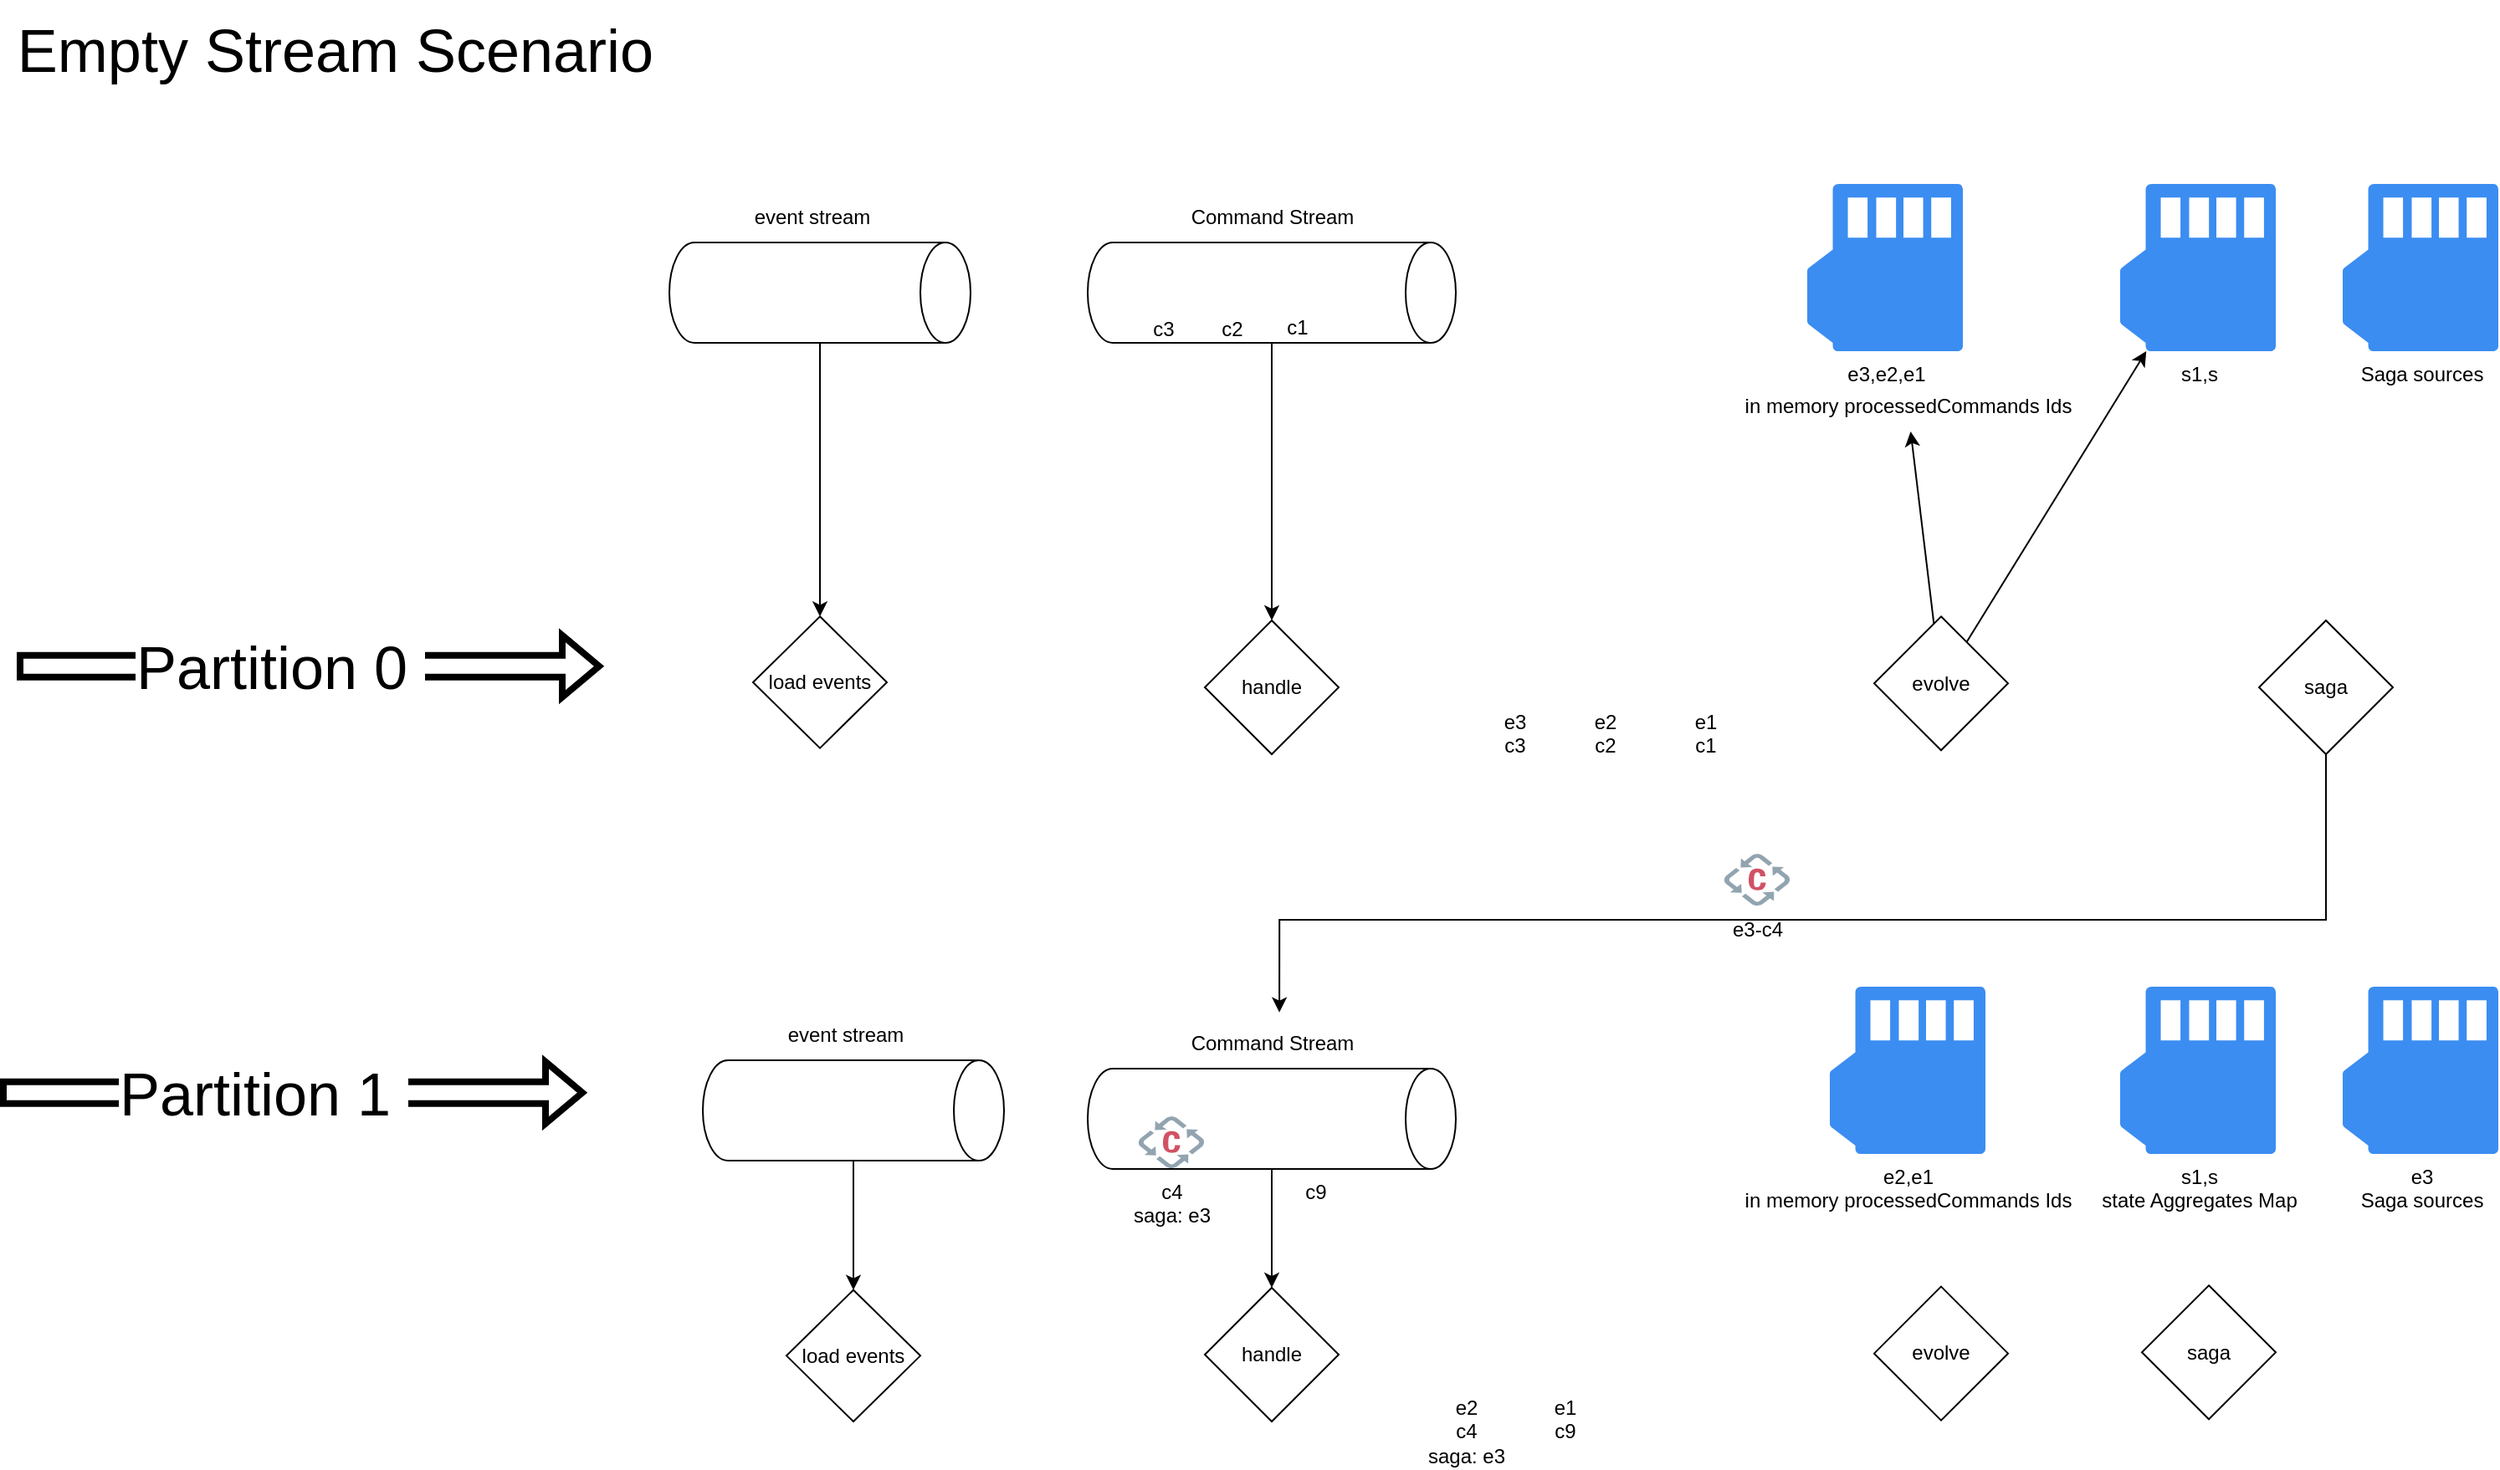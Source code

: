 <mxfile version="21.6.6" type="device">
  <diagram name="Page-1" id="GlffNfZ_50gW5lbreJJJ">
    <mxGraphModel dx="3440" dy="2485" grid="1" gridSize="10" guides="1" tooltips="1" connect="1" arrows="1" fold="1" page="1" pageScale="1" pageWidth="850" pageHeight="1100" math="0" shadow="0">
      <root>
        <mxCell id="0" />
        <mxCell id="1" parent="0" />
        <mxCell id="blUaHBLHkiguSHWqvS0H-9" value="e3&lt;br&gt;c3" style="shape=image;html=1;verticalAlign=top;verticalLabelPosition=bottom;labelBackgroundColor=#ffffff;imageAspect=0;aspect=fixed;image=https://cdn1.iconfinder.com/data/icons/material-core/20/event-128.png" parent="1" vertex="1">
          <mxGeometry x="406" y="290" width="38" height="38" as="geometry" />
        </mxCell>
        <mxCell id="blUaHBLHkiguSHWqvS0H-17" value="handle" style="rhombus;whiteSpace=wrap;html=1;" parent="1" vertex="1">
          <mxGeometry x="240.0" y="281" width="80" height="80" as="geometry" />
        </mxCell>
        <mxCell id="7T5Nnjyx6sbQKB9U3qqH-7" style="rounded=0;orthogonalLoop=1;jettySize=auto;html=1;" edge="1" parent="1" source="blUaHBLHkiguSHWqvS0H-18" target="7T5Nnjyx6sbQKB9U3qqH-6">
          <mxGeometry relative="1" as="geometry" />
        </mxCell>
        <mxCell id="7T5Nnjyx6sbQKB9U3qqH-22" style="rounded=0;orthogonalLoop=1;jettySize=auto;html=1;" edge="1" parent="1" source="blUaHBLHkiguSHWqvS0H-18" target="7T5Nnjyx6sbQKB9U3qqH-21">
          <mxGeometry relative="1" as="geometry" />
        </mxCell>
        <mxCell id="blUaHBLHkiguSHWqvS0H-18" value="evolve" style="rhombus;whiteSpace=wrap;html=1;" parent="1" vertex="1">
          <mxGeometry x="640" y="278.66" width="80" height="80" as="geometry" />
        </mxCell>
        <mxCell id="7T5Nnjyx6sbQKB9U3qqH-49" style="edgeStyle=orthogonalEdgeStyle;rounded=0;orthogonalLoop=1;jettySize=auto;html=1;entryX=0.538;entryY=-0.122;entryDx=0;entryDy=0;entryPerimeter=0;exitX=0.5;exitY=1;exitDx=0;exitDy=0;" edge="1" parent="1" source="blUaHBLHkiguSHWqvS0H-23" target="7T5Nnjyx6sbQKB9U3qqH-39">
          <mxGeometry relative="1" as="geometry">
            <Array as="points">
              <mxPoint x="910" y="460" />
              <mxPoint x="285" y="460" />
            </Array>
          </mxGeometry>
        </mxCell>
        <mxCell id="blUaHBLHkiguSHWqvS0H-23" value="saga" style="rhombus;whiteSpace=wrap;html=1;" parent="1" vertex="1">
          <mxGeometry x="870" y="281" width="80" height="80" as="geometry" />
        </mxCell>
        <mxCell id="KrlbTtCWOSS_1pRjixsM-2" value="e1&lt;br&gt;c9" style="shape=image;html=1;verticalAlign=top;verticalLabelPosition=bottom;labelBackgroundColor=#ffffff;imageAspect=0;aspect=fixed;image=https://cdn1.iconfinder.com/data/icons/material-core/20/event-128.png" parent="1" vertex="1">
          <mxGeometry x="436" y="700" width="38" height="38" as="geometry" />
        </mxCell>
        <mxCell id="KrlbTtCWOSS_1pRjixsM-3" value="e2&lt;br&gt;c4&lt;br&gt;saga: e3" style="shape=image;html=1;verticalAlign=top;verticalLabelPosition=bottom;labelBackgroundColor=#ffffff;imageAspect=0;aspect=fixed;image=https://cdn1.iconfinder.com/data/icons/material-core/20/event-128.png" parent="1" vertex="1">
          <mxGeometry x="377" y="700" width="38" height="38" as="geometry" />
        </mxCell>
        <mxCell id="KrlbTtCWOSS_1pRjixsM-4" value="handle" style="rhombus;whiteSpace=wrap;html=1;" parent="1" vertex="1">
          <mxGeometry x="240" y="680" width="80" height="80" as="geometry" />
        </mxCell>
        <mxCell id="KrlbTtCWOSS_1pRjixsM-5" value="evolve" style="rhombus;whiteSpace=wrap;html=1;" parent="1" vertex="1">
          <mxGeometry x="640" y="679.33" width="80" height="80" as="geometry" />
        </mxCell>
        <mxCell id="KrlbTtCWOSS_1pRjixsM-12" value="saga" style="rhombus;whiteSpace=wrap;html=1;" parent="1" vertex="1">
          <mxGeometry x="800" y="678.66" width="80" height="80" as="geometry" />
        </mxCell>
        <mxCell id="7T5Nnjyx6sbQKB9U3qqH-6" value="in memory processedCommands Ids" style="text;html=1;align=center;verticalAlign=middle;resizable=0;points=[];autosize=1;strokeColor=none;fillColor=none;" vertex="1" parent="1">
          <mxGeometry x="550" y="138" width="220" height="30" as="geometry" />
        </mxCell>
        <mxCell id="7T5Nnjyx6sbQKB9U3qqH-8" value="&lt;font style=&quot;font-size: 36px;&quot;&gt;Empty Stream Scenario&lt;/font&gt;" style="text;html=1;align=center;verticalAlign=middle;resizable=0;points=[];autosize=1;strokeColor=none;fillColor=none;" vertex="1" parent="1">
          <mxGeometry x="-480" y="-90" width="400" height="60" as="geometry" />
        </mxCell>
        <mxCell id="7T5Nnjyx6sbQKB9U3qqH-13" style="edgeStyle=orthogonalEdgeStyle;rounded=0;orthogonalLoop=1;jettySize=auto;html=1;entryX=0.5;entryY=0;entryDx=0;entryDy=0;exitX=1;exitY=0.5;exitDx=0;exitDy=0;exitPerimeter=0;" edge="1" parent="1" source="7T5Nnjyx6sbQKB9U3qqH-9" target="7T5Nnjyx6sbQKB9U3qqH-12">
          <mxGeometry relative="1" as="geometry" />
        </mxCell>
        <mxCell id="7T5Nnjyx6sbQKB9U3qqH-12" value="load events" style="rhombus;whiteSpace=wrap;html=1;" vertex="1" parent="1">
          <mxGeometry x="-30" y="278.66" width="80" height="78.66" as="geometry" />
        </mxCell>
        <mxCell id="7T5Nnjyx6sbQKB9U3qqH-17" value="" style="group" vertex="1" connectable="0" parent="1">
          <mxGeometry x="170.0" y="25" width="220" height="90" as="geometry" />
        </mxCell>
        <mxCell id="7T5Nnjyx6sbQKB9U3qqH-14" value="" style="shape=cylinder3;whiteSpace=wrap;html=1;boundedLbl=1;backgroundOutline=1;size=15;rotation=90;" vertex="1" parent="7T5Nnjyx6sbQKB9U3qqH-17">
          <mxGeometry x="80" y="-50" width="60" height="220" as="geometry" />
        </mxCell>
        <mxCell id="7T5Nnjyx6sbQKB9U3qqH-15" value="Command Stream" style="text;html=1;align=center;verticalAlign=middle;resizable=0;points=[];autosize=1;strokeColor=none;fillColor=none;" vertex="1" parent="7T5Nnjyx6sbQKB9U3qqH-17">
          <mxGeometry x="50" width="120" height="30" as="geometry" />
        </mxCell>
        <mxCell id="blUaHBLHkiguSHWqvS0H-14" value="c3" style="shape=image;html=1;verticalAlign=top;verticalLabelPosition=bottom;labelBackgroundColor=#ffffff;imageAspect=0;aspect=fixed;image=https://cdn0.iconfinder.com/data/icons/evericons-24px-vol-2/24/command-128.png;container=0;" parent="7T5Nnjyx6sbQKB9U3qqH-17" vertex="1">
          <mxGeometry x="30.65" y="39.5" width="28.82" height="28.82" as="geometry" />
        </mxCell>
        <mxCell id="blUaHBLHkiguSHWqvS0H-15" value="c2" style="shape=image;html=1;verticalAlign=top;verticalLabelPosition=bottom;labelBackgroundColor=#ffffff;imageAspect=0;aspect=fixed;image=https://cdn0.iconfinder.com/data/icons/evericons-24px-vol-2/24/command-128.png;container=0;" parent="7T5Nnjyx6sbQKB9U3qqH-17" vertex="1">
          <mxGeometry x="70.65" y="37.82" width="30.5" height="30.5" as="geometry" />
        </mxCell>
        <mxCell id="blUaHBLHkiguSHWqvS0H-16" value="c1" style="shape=image;html=1;verticalAlign=top;verticalLabelPosition=bottom;labelBackgroundColor=#ffffff;imageAspect=0;aspect=fixed;image=https://cdn0.iconfinder.com/data/icons/evericons-24px-vol-2/24/command-128.png;container=0;" parent="7T5Nnjyx6sbQKB9U3qqH-17" vertex="1">
          <mxGeometry x="110.5" y="37.82" width="29.5" height="29.5" as="geometry" />
        </mxCell>
        <mxCell id="7T5Nnjyx6sbQKB9U3qqH-18" value="" style="group" vertex="1" connectable="0" parent="1">
          <mxGeometry x="-80" y="25" width="180" height="90" as="geometry" />
        </mxCell>
        <mxCell id="7T5Nnjyx6sbQKB9U3qqH-9" value="" style="shape=cylinder3;whiteSpace=wrap;html=1;boundedLbl=1;backgroundOutline=1;size=15;rotation=90;" vertex="1" parent="7T5Nnjyx6sbQKB9U3qqH-18">
          <mxGeometry x="60" y="-30" width="60" height="180" as="geometry" />
        </mxCell>
        <mxCell id="7T5Nnjyx6sbQKB9U3qqH-11" value="event stream" style="text;html=1;align=center;verticalAlign=middle;resizable=0;points=[];autosize=1;strokeColor=none;fillColor=none;" vertex="1" parent="7T5Nnjyx6sbQKB9U3qqH-18">
          <mxGeometry x="40.06" width="90" height="30" as="geometry" />
        </mxCell>
        <mxCell id="7T5Nnjyx6sbQKB9U3qqH-20" value="e3,e2,e1" style="sketch=0;html=1;aspect=fixed;strokeColor=none;shadow=0;fillColor=#3B8DF1;verticalAlign=top;labelPosition=center;verticalLabelPosition=bottom;shape=mxgraph.gcp2.memory_card" vertex="1" parent="1">
          <mxGeometry x="600" y="20" width="93" height="100" as="geometry" />
        </mxCell>
        <mxCell id="7T5Nnjyx6sbQKB9U3qqH-21" value="s1,s&lt;br&gt;" style="sketch=0;html=1;aspect=fixed;strokeColor=none;shadow=0;fillColor=#3B8DF1;verticalAlign=top;labelPosition=center;verticalLabelPosition=bottom;shape=mxgraph.gcp2.memory_card" vertex="1" parent="1">
          <mxGeometry x="787" y="20" width="93" height="100" as="geometry" />
        </mxCell>
        <mxCell id="7T5Nnjyx6sbQKB9U3qqH-23" value="Saga sources" style="sketch=0;html=1;aspect=fixed;strokeColor=none;shadow=0;fillColor=#3B8DF1;verticalAlign=top;labelPosition=center;verticalLabelPosition=bottom;shape=mxgraph.gcp2.memory_card" vertex="1" parent="1">
          <mxGeometry x="920" y="20" width="93" height="100" as="geometry" />
        </mxCell>
        <mxCell id="7T5Nnjyx6sbQKB9U3qqH-27" value="" style="shape=flexArrow;endArrow=classic;html=1;rounded=0;strokeWidth=4;" edge="1" parent="1">
          <mxGeometry width="50" height="50" relative="1" as="geometry">
            <mxPoint x="-480" y="563.38" as="sourcePoint" />
            <mxPoint x="-130" y="563.38" as="targetPoint" />
          </mxGeometry>
        </mxCell>
        <mxCell id="7T5Nnjyx6sbQKB9U3qqH-28" value="Partition 1&amp;nbsp;" style="edgeLabel;html=1;align=center;verticalAlign=middle;resizable=0;points=[];fontSize=36;" vertex="1" connectable="0" parent="7T5Nnjyx6sbQKB9U3qqH-27">
          <mxGeometry x="-0.291" y="-6" relative="1" as="geometry">
            <mxPoint x="33" y="-6" as="offset" />
          </mxGeometry>
        </mxCell>
        <mxCell id="7T5Nnjyx6sbQKB9U3qqH-37" value="" style="group;movable=1;resizable=1;rotatable=1;deletable=1;editable=1;locked=0;connectable=1;" vertex="1" connectable="0" parent="1">
          <mxGeometry x="170" y="519" width="220" height="90" as="geometry" />
        </mxCell>
        <mxCell id="7T5Nnjyx6sbQKB9U3qqH-38" value="" style="shape=cylinder3;whiteSpace=wrap;html=1;boundedLbl=1;backgroundOutline=1;size=15;rotation=90;" vertex="1" parent="7T5Nnjyx6sbQKB9U3qqH-37">
          <mxGeometry x="80" y="-50" width="60" height="220" as="geometry" />
        </mxCell>
        <mxCell id="7T5Nnjyx6sbQKB9U3qqH-39" value="Command Stream" style="text;html=1;align=center;verticalAlign=middle;resizable=0;points=[];autosize=1;strokeColor=none;fillColor=none;" vertex="1" parent="7T5Nnjyx6sbQKB9U3qqH-37">
          <mxGeometry x="50" width="120" height="30" as="geometry" />
        </mxCell>
        <mxCell id="KrlbTtCWOSS_1pRjixsM-17" value="c4&lt;br&gt;saga: e3" style="dashed=0;outlineConnect=0;html=1;align=center;labelPosition=center;verticalLabelPosition=bottom;verticalAlign=top;shape=mxgraph.weblogos.connotea" parent="7T5Nnjyx6sbQKB9U3qqH-37" vertex="1">
          <mxGeometry x="30" y="58" width="40" height="32" as="geometry" />
        </mxCell>
        <mxCell id="KrlbTtCWOSS_1pRjixsM-18" value="c9" style="shape=image;html=1;verticalAlign=top;verticalLabelPosition=bottom;labelBackgroundColor=#ffffff;imageAspect=0;aspect=fixed;image=https://cdn0.iconfinder.com/data/icons/evericons-24px-vol-2/24/command-128.png;container=0;" parent="7T5Nnjyx6sbQKB9U3qqH-37" vertex="1">
          <mxGeometry x="119.32" y="56" width="34" height="34" as="geometry" />
        </mxCell>
        <mxCell id="7T5Nnjyx6sbQKB9U3qqH-43" value="" style="group" vertex="1" connectable="0" parent="1">
          <mxGeometry x="-60" y="514" width="180" height="90" as="geometry" />
        </mxCell>
        <mxCell id="7T5Nnjyx6sbQKB9U3qqH-44" value="" style="shape=cylinder3;whiteSpace=wrap;html=1;boundedLbl=1;backgroundOutline=1;size=15;rotation=90;" vertex="1" parent="7T5Nnjyx6sbQKB9U3qqH-43">
          <mxGeometry x="60" y="-30" width="60" height="180" as="geometry" />
        </mxCell>
        <mxCell id="7T5Nnjyx6sbQKB9U3qqH-45" value="event stream" style="text;html=1;align=center;verticalAlign=middle;resizable=0;points=[];autosize=1;strokeColor=none;fillColor=none;" vertex="1" parent="7T5Nnjyx6sbQKB9U3qqH-43">
          <mxGeometry x="40.06" width="90" height="30" as="geometry" />
        </mxCell>
        <mxCell id="7T5Nnjyx6sbQKB9U3qqH-46" value="e2,e1&lt;br&gt;in memory processedCommands Ids" style="sketch=0;html=1;aspect=fixed;strokeColor=none;shadow=0;fillColor=#3B8DF1;verticalAlign=top;labelPosition=center;verticalLabelPosition=bottom;shape=mxgraph.gcp2.memory_card" vertex="1" parent="1">
          <mxGeometry x="613.5" y="500" width="93" height="100" as="geometry" />
        </mxCell>
        <mxCell id="7T5Nnjyx6sbQKB9U3qqH-47" value="s1,s&lt;br&gt;state Aggregates Map" style="sketch=0;html=1;aspect=fixed;strokeColor=none;shadow=0;fillColor=#3B8DF1;verticalAlign=top;labelPosition=center;verticalLabelPosition=bottom;shape=mxgraph.gcp2.memory_card" vertex="1" parent="1">
          <mxGeometry x="787" y="500" width="93" height="100" as="geometry" />
        </mxCell>
        <mxCell id="7T5Nnjyx6sbQKB9U3qqH-48" value="e3&lt;br&gt;Saga sources" style="sketch=0;html=1;aspect=fixed;strokeColor=none;shadow=0;fillColor=#3B8DF1;verticalAlign=top;labelPosition=center;verticalLabelPosition=bottom;shape=mxgraph.gcp2.memory_card" vertex="1" parent="1">
          <mxGeometry x="920" y="500" width="93" height="100" as="geometry" />
        </mxCell>
        <mxCell id="7T5Nnjyx6sbQKB9U3qqH-50" style="edgeStyle=orthogonalEdgeStyle;rounded=0;orthogonalLoop=1;jettySize=auto;html=1;entryX=0.5;entryY=0;entryDx=0;entryDy=0;" edge="1" parent="1" source="7T5Nnjyx6sbQKB9U3qqH-38" target="KrlbTtCWOSS_1pRjixsM-4">
          <mxGeometry relative="1" as="geometry" />
        </mxCell>
        <mxCell id="7T5Nnjyx6sbQKB9U3qqH-51" value="" style="shape=flexArrow;endArrow=classic;html=1;rounded=0;strokeWidth=4;" edge="1" parent="1">
          <mxGeometry width="50" height="50" relative="1" as="geometry">
            <mxPoint x="-470" y="308.38" as="sourcePoint" />
            <mxPoint x="-120" y="308.38" as="targetPoint" />
          </mxGeometry>
        </mxCell>
        <mxCell id="7T5Nnjyx6sbQKB9U3qqH-52" value="Partition 0&amp;nbsp;" style="edgeLabel;html=1;align=center;verticalAlign=middle;resizable=0;points=[];fontSize=36;" vertex="1" connectable="0" parent="7T5Nnjyx6sbQKB9U3qqH-51">
          <mxGeometry x="-0.291" y="-6" relative="1" as="geometry">
            <mxPoint x="33" y="-6" as="offset" />
          </mxGeometry>
        </mxCell>
        <mxCell id="7T5Nnjyx6sbQKB9U3qqH-53" value="load events" style="rhombus;whiteSpace=wrap;html=1;" vertex="1" parent="1">
          <mxGeometry x="-10" y="681.34" width="80" height="78.66" as="geometry" />
        </mxCell>
        <mxCell id="7T5Nnjyx6sbQKB9U3qqH-54" style="edgeStyle=orthogonalEdgeStyle;rounded=0;orthogonalLoop=1;jettySize=auto;html=1;" edge="1" parent="1" source="7T5Nnjyx6sbQKB9U3qqH-44" target="7T5Nnjyx6sbQKB9U3qqH-53">
          <mxGeometry relative="1" as="geometry" />
        </mxCell>
        <mxCell id="7T5Nnjyx6sbQKB9U3qqH-62" value="e3-c4" style="dashed=0;outlineConnect=0;html=1;align=center;labelPosition=center;verticalLabelPosition=bottom;verticalAlign=top;shape=mxgraph.weblogos.connotea" vertex="1" parent="1">
          <mxGeometry x="550" y="420" width="40" height="32" as="geometry" />
        </mxCell>
        <mxCell id="7T5Nnjyx6sbQKB9U3qqH-67" value="e2&lt;br&gt;c2" style="shape=image;html=1;verticalAlign=top;verticalLabelPosition=bottom;labelBackgroundColor=#ffffff;imageAspect=0;aspect=fixed;image=https://cdn1.iconfinder.com/data/icons/material-core/20/event-128.png" vertex="1" parent="1">
          <mxGeometry x="460" y="290" width="38" height="38" as="geometry" />
        </mxCell>
        <mxCell id="7T5Nnjyx6sbQKB9U3qqH-68" value="e1&lt;br&gt;c1" style="shape=image;html=1;verticalAlign=top;verticalLabelPosition=bottom;labelBackgroundColor=#ffffff;imageAspect=0;aspect=fixed;image=https://cdn1.iconfinder.com/data/icons/material-core/20/event-128.png" vertex="1" parent="1">
          <mxGeometry x="520" y="290" width="38" height="38" as="geometry" />
        </mxCell>
        <mxCell id="7T5Nnjyx6sbQKB9U3qqH-69" style="edgeStyle=orthogonalEdgeStyle;rounded=0;orthogonalLoop=1;jettySize=auto;html=1;" edge="1" parent="1" source="7T5Nnjyx6sbQKB9U3qqH-14" target="blUaHBLHkiguSHWqvS0H-17">
          <mxGeometry relative="1" as="geometry" />
        </mxCell>
      </root>
    </mxGraphModel>
  </diagram>
</mxfile>
